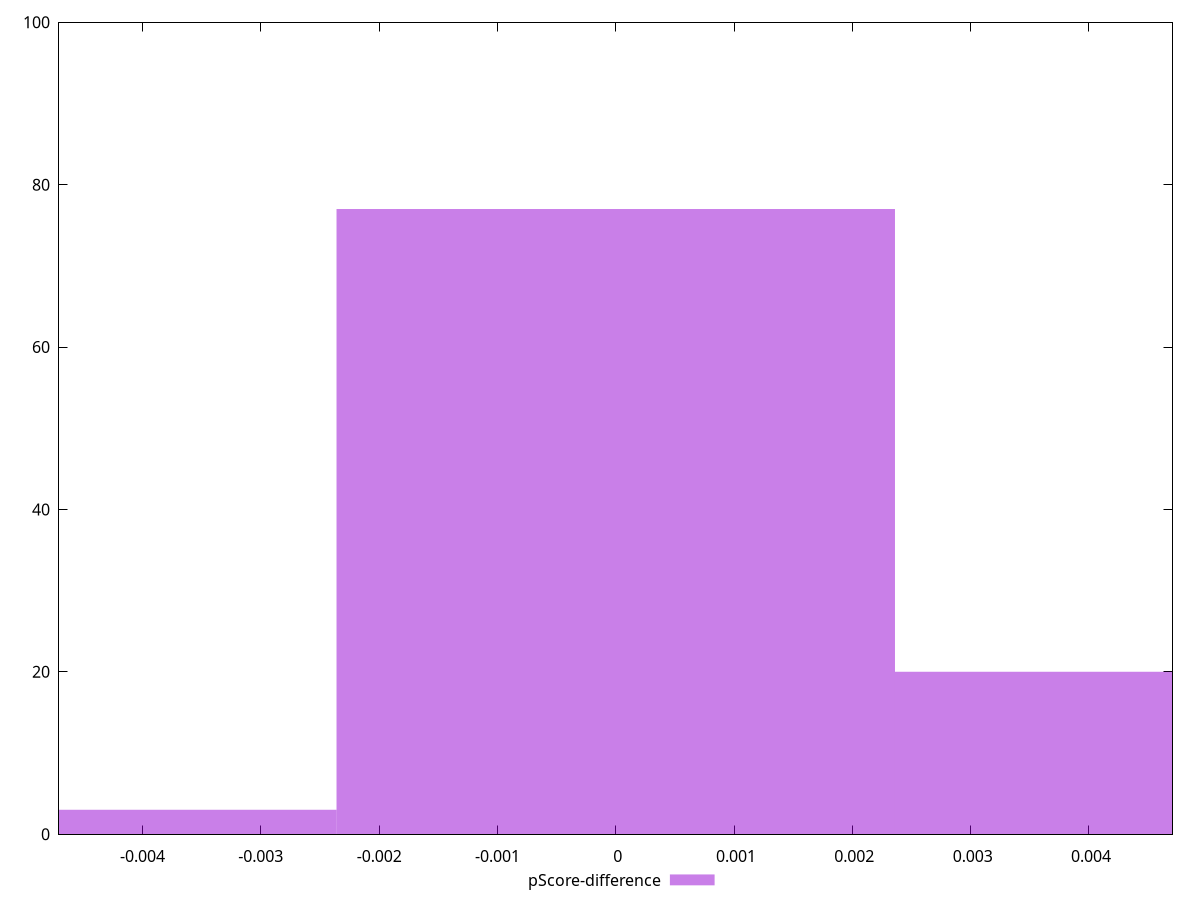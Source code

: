 reset

$pScoreDifference <<EOF
0.0047203166387879926 20
0 77
-0.0047203166387879926 3
EOF

set key outside below
set boxwidth 0.0047203166387879926
set xrange [-0.004705882352941171:0.004705882352941171]
set yrange [0:100]
set trange [0:100]
set style fill transparent solid 0.5 noborder
set terminal svg size 640, 490 enhanced background rgb 'white'
set output "report_00019_2021-02-10T18-14-37.922Z//uses-text-compression/samples/pages+cached+noadtech/pScore-difference/histogram.svg"

plot $pScoreDifference title "pScore-difference" with boxes

reset
